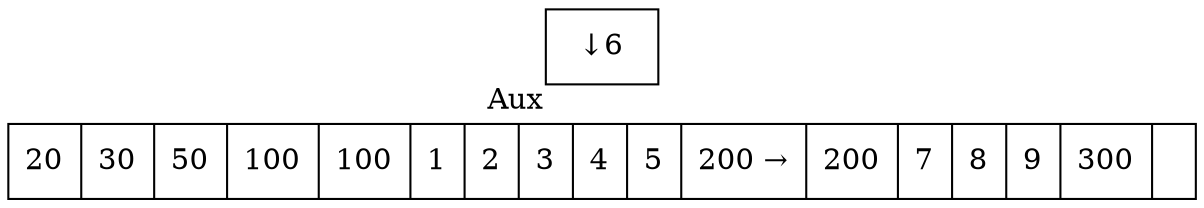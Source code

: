 digraph G{ node [shape = record ];
 rankdir=LR;X[label="{ 20|30|50|100|100|1|2|3|4|5|200 → |200|7|8|9|300|}"]
2[label=" { ↓ 6}"xlabel="Aux"]
}

